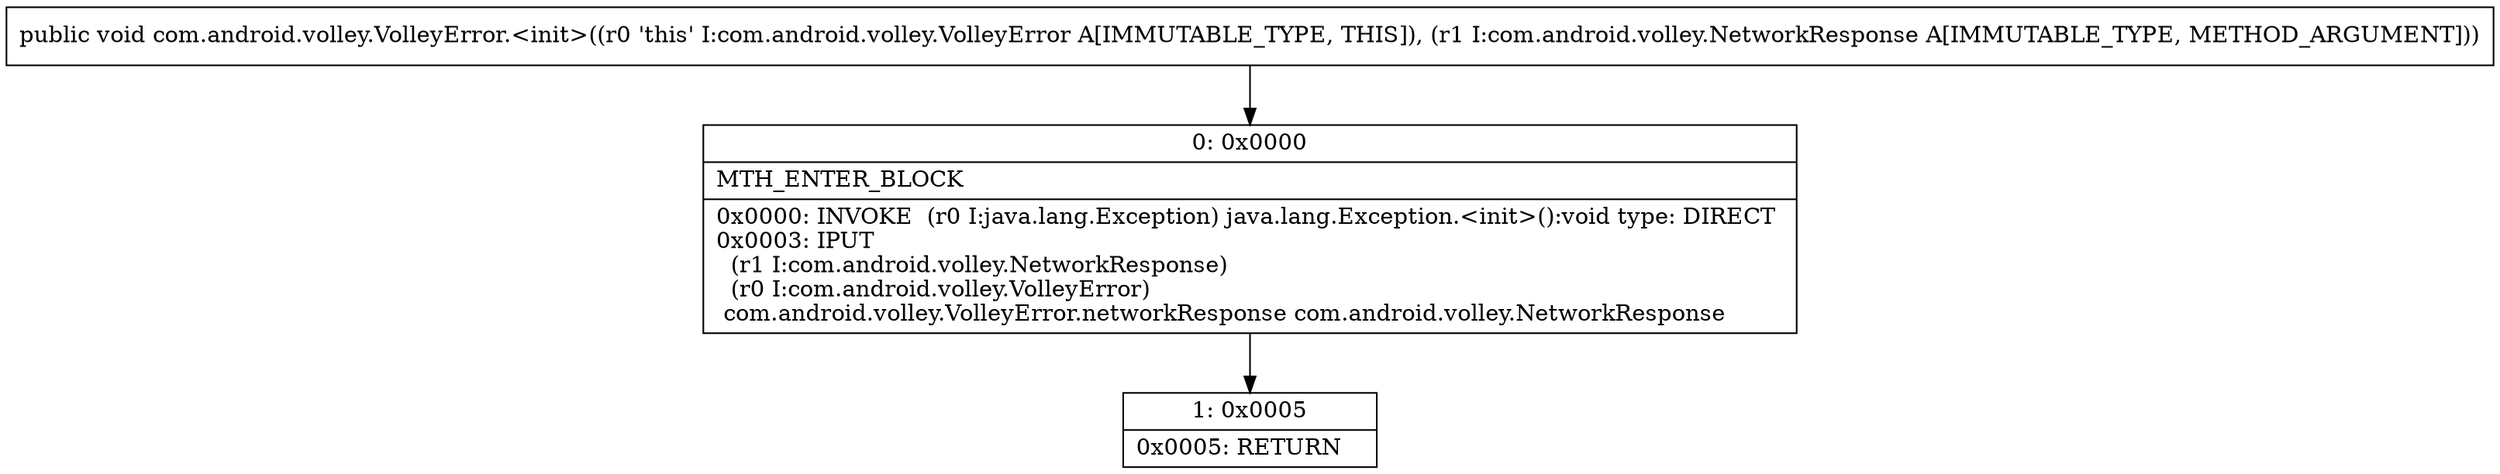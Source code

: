 digraph "CFG forcom.android.volley.VolleyError.\<init\>(Lcom\/android\/volley\/NetworkResponse;)V" {
Node_0 [shape=record,label="{0\:\ 0x0000|MTH_ENTER_BLOCK\l|0x0000: INVOKE  (r0 I:java.lang.Exception) java.lang.Exception.\<init\>():void type: DIRECT \l0x0003: IPUT  \l  (r1 I:com.android.volley.NetworkResponse)\l  (r0 I:com.android.volley.VolleyError)\l com.android.volley.VolleyError.networkResponse com.android.volley.NetworkResponse \l}"];
Node_1 [shape=record,label="{1\:\ 0x0005|0x0005: RETURN   \l}"];
MethodNode[shape=record,label="{public void com.android.volley.VolleyError.\<init\>((r0 'this' I:com.android.volley.VolleyError A[IMMUTABLE_TYPE, THIS]), (r1 I:com.android.volley.NetworkResponse A[IMMUTABLE_TYPE, METHOD_ARGUMENT])) }"];
MethodNode -> Node_0;
Node_0 -> Node_1;
}

